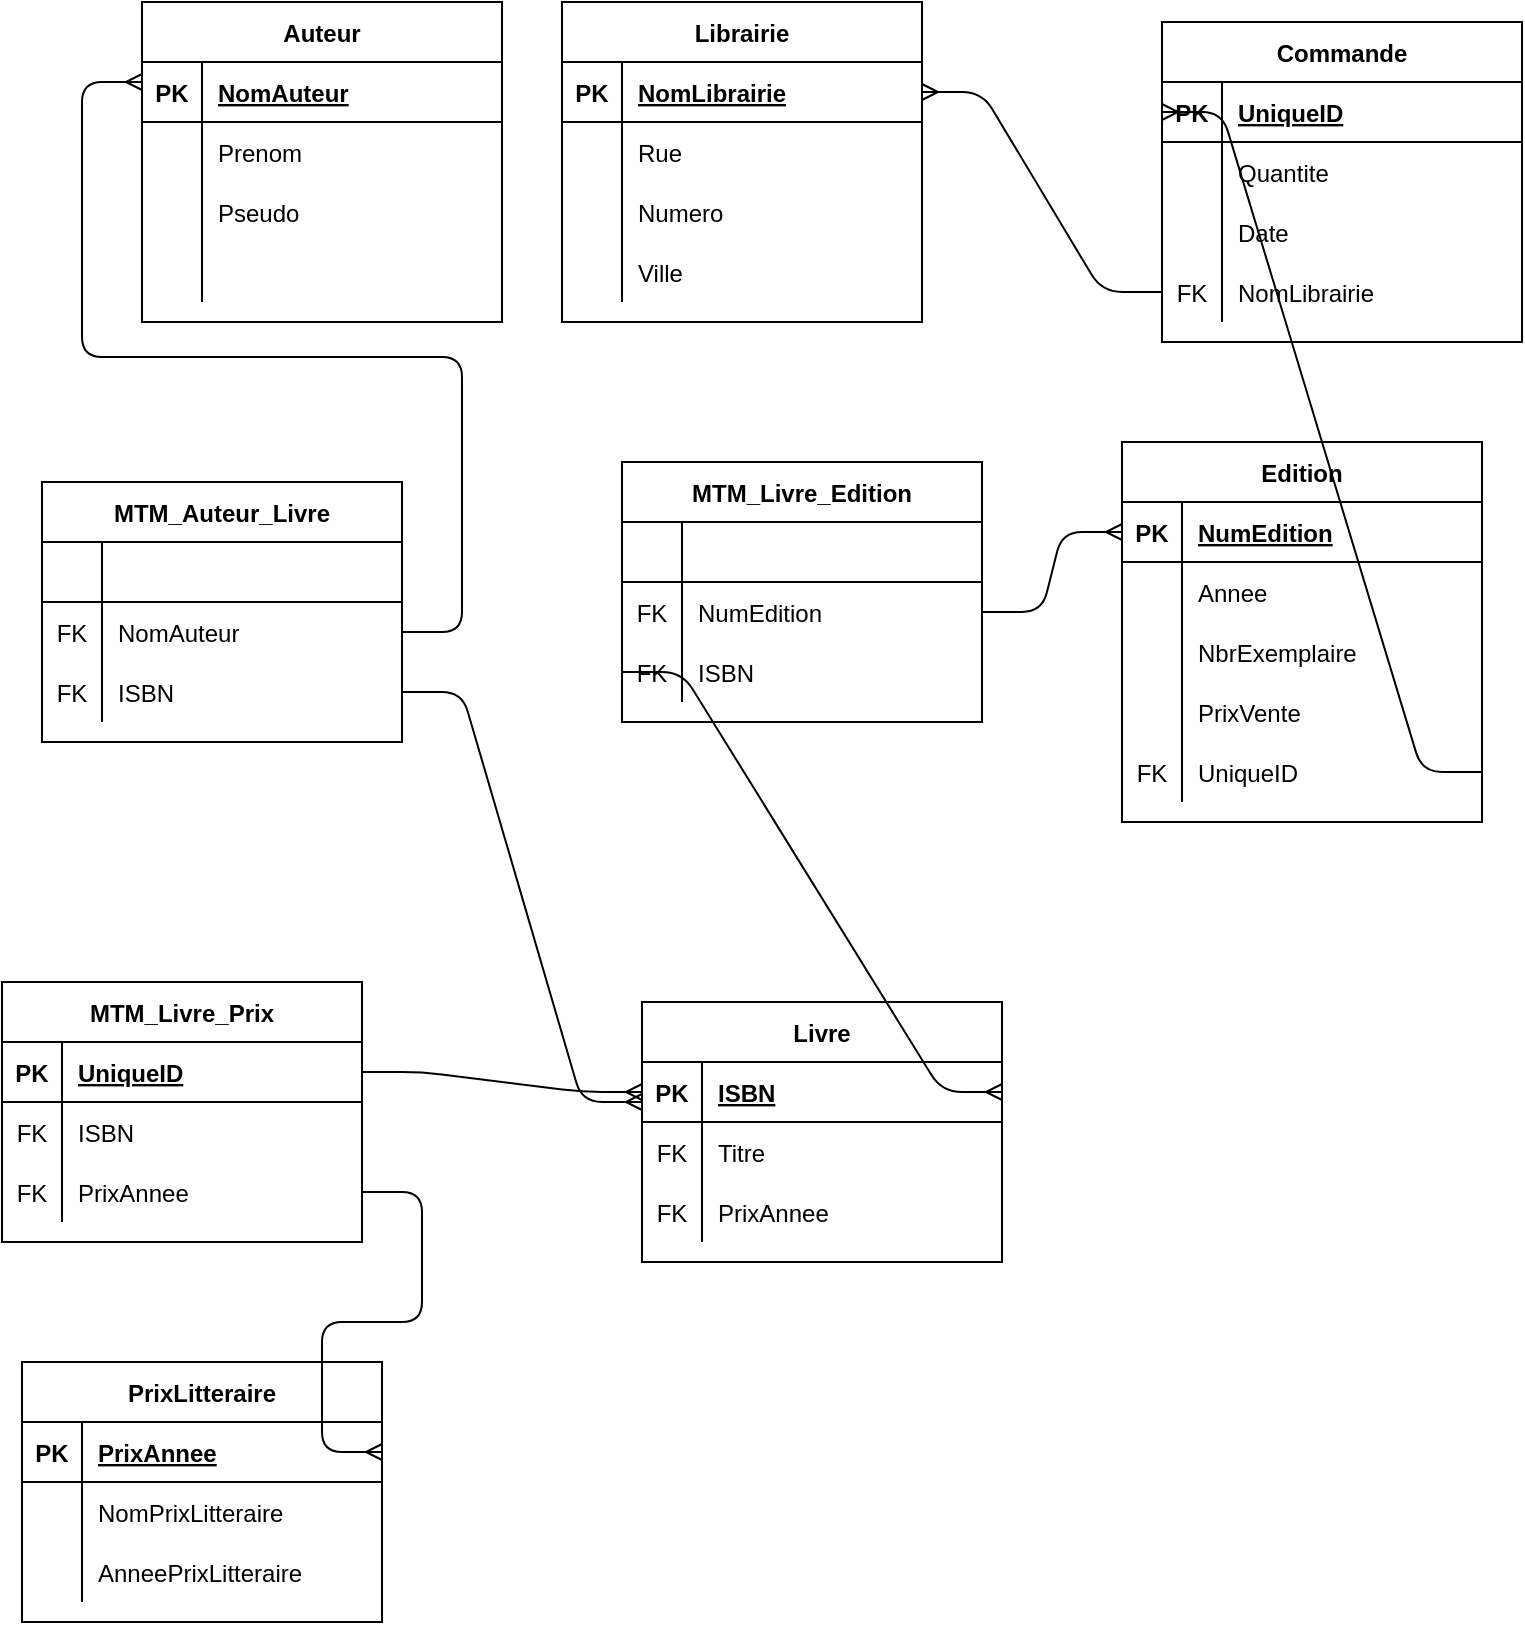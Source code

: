 <mxfile version="14.1.8" type="device"><diagram id="f7V2cd4aj81F6VOMXOHJ" name="Page-1"><mxGraphModel dx="1936" dy="765" grid="1" gridSize="10" guides="1" tooltips="1" connect="1" arrows="1" fold="1" page="1" pageScale="1" pageWidth="850" pageHeight="1100" math="0" shadow="0"><root><mxCell id="0"/><mxCell id="1" parent="0"/><mxCell id="HDgwWkAF-FPXk2vdff0r-1" value="Livre" style="shape=table;startSize=30;container=1;collapsible=1;childLayout=tableLayout;fixedRows=1;rowLines=0;fontStyle=1;align=center;resizeLast=1;" parent="1" vertex="1"><mxGeometry x="-490" y="550" width="180" height="130" as="geometry"/></mxCell><mxCell id="HDgwWkAF-FPXk2vdff0r-2" value="" style="shape=partialRectangle;collapsible=0;dropTarget=0;pointerEvents=0;fillColor=none;top=0;left=0;bottom=1;right=0;points=[[0,0.5],[1,0.5]];portConstraint=eastwest;" parent="HDgwWkAF-FPXk2vdff0r-1" vertex="1"><mxGeometry y="30" width="180" height="30" as="geometry"/></mxCell><mxCell id="HDgwWkAF-FPXk2vdff0r-3" value="PK" style="shape=partialRectangle;connectable=0;fillColor=none;top=0;left=0;bottom=0;right=0;fontStyle=1;overflow=hidden;" parent="HDgwWkAF-FPXk2vdff0r-2" vertex="1"><mxGeometry width="30" height="30" as="geometry"/></mxCell><mxCell id="HDgwWkAF-FPXk2vdff0r-4" value="ISBN" style="shape=partialRectangle;connectable=0;fillColor=none;top=0;left=0;bottom=0;right=0;align=left;spacingLeft=6;fontStyle=5;overflow=hidden;" parent="HDgwWkAF-FPXk2vdff0r-2" vertex="1"><mxGeometry x="30" width="150" height="30" as="geometry"/></mxCell><mxCell id="HDgwWkAF-FPXk2vdff0r-5" value="" style="shape=partialRectangle;collapsible=0;dropTarget=0;pointerEvents=0;fillColor=none;top=0;left=0;bottom=0;right=0;points=[[0,0.5],[1,0.5]];portConstraint=eastwest;" parent="HDgwWkAF-FPXk2vdff0r-1" vertex="1"><mxGeometry y="60" width="180" height="30" as="geometry"/></mxCell><mxCell id="HDgwWkAF-FPXk2vdff0r-6" value="FK" style="shape=partialRectangle;connectable=0;fillColor=none;top=0;left=0;bottom=0;right=0;editable=1;overflow=hidden;" parent="HDgwWkAF-FPXk2vdff0r-5" vertex="1"><mxGeometry width="30" height="30" as="geometry"/></mxCell><mxCell id="HDgwWkAF-FPXk2vdff0r-7" value="Titre" style="shape=partialRectangle;connectable=0;fillColor=none;top=0;left=0;bottom=0;right=0;align=left;spacingLeft=6;overflow=hidden;" parent="HDgwWkAF-FPXk2vdff0r-5" vertex="1"><mxGeometry x="30" width="150" height="30" as="geometry"/></mxCell><mxCell id="HDgwWkAF-FPXk2vdff0r-162" value="" style="shape=partialRectangle;collapsible=0;dropTarget=0;pointerEvents=0;fillColor=none;top=0;left=0;bottom=0;right=0;points=[[0,0.5],[1,0.5]];portConstraint=eastwest;" parent="HDgwWkAF-FPXk2vdff0r-1" vertex="1"><mxGeometry y="90" width="180" height="30" as="geometry"/></mxCell><mxCell id="HDgwWkAF-FPXk2vdff0r-163" value="FK" style="shape=partialRectangle;connectable=0;fillColor=none;top=0;left=0;bottom=0;right=0;fontStyle=0;overflow=hidden;" parent="HDgwWkAF-FPXk2vdff0r-162" vertex="1"><mxGeometry width="30" height="30" as="geometry"/></mxCell><mxCell id="HDgwWkAF-FPXk2vdff0r-164" value="PrixAnnee" style="shape=partialRectangle;connectable=0;fillColor=none;top=0;left=0;bottom=0;right=0;align=left;spacingLeft=6;fontStyle=0;overflow=hidden;" parent="HDgwWkAF-FPXk2vdff0r-162" vertex="1"><mxGeometry x="30" width="150" height="30" as="geometry"/></mxCell><mxCell id="HDgwWkAF-FPXk2vdff0r-18" value="Auteur" style="shape=table;startSize=30;container=1;collapsible=1;childLayout=tableLayout;fixedRows=1;rowLines=0;fontStyle=1;align=center;resizeLast=1;" parent="1" vertex="1"><mxGeometry x="-740" y="50" width="180" height="160" as="geometry"/></mxCell><mxCell id="HDgwWkAF-FPXk2vdff0r-19" value="" style="shape=partialRectangle;collapsible=0;dropTarget=0;pointerEvents=0;fillColor=none;top=0;left=0;bottom=1;right=0;points=[[0,0.5],[1,0.5]];portConstraint=eastwest;" parent="HDgwWkAF-FPXk2vdff0r-18" vertex="1"><mxGeometry y="30" width="180" height="30" as="geometry"/></mxCell><mxCell id="HDgwWkAF-FPXk2vdff0r-20" value="PK" style="shape=partialRectangle;connectable=0;fillColor=none;top=0;left=0;bottom=0;right=0;fontStyle=1;overflow=hidden;" parent="HDgwWkAF-FPXk2vdff0r-19" vertex="1"><mxGeometry width="30" height="30" as="geometry"/></mxCell><mxCell id="HDgwWkAF-FPXk2vdff0r-21" value="NomAuteur" style="shape=partialRectangle;connectable=0;fillColor=none;top=0;left=0;bottom=0;right=0;align=left;spacingLeft=6;fontStyle=5;overflow=hidden;" parent="HDgwWkAF-FPXk2vdff0r-19" vertex="1"><mxGeometry x="30" width="150" height="30" as="geometry"/></mxCell><mxCell id="HDgwWkAF-FPXk2vdff0r-22" value="" style="shape=partialRectangle;collapsible=0;dropTarget=0;pointerEvents=0;fillColor=none;top=0;left=0;bottom=0;right=0;points=[[0,0.5],[1,0.5]];portConstraint=eastwest;" parent="HDgwWkAF-FPXk2vdff0r-18" vertex="1"><mxGeometry y="60" width="180" height="30" as="geometry"/></mxCell><mxCell id="HDgwWkAF-FPXk2vdff0r-23" value="" style="shape=partialRectangle;connectable=0;fillColor=none;top=0;left=0;bottom=0;right=0;editable=1;overflow=hidden;" parent="HDgwWkAF-FPXk2vdff0r-22" vertex="1"><mxGeometry width="30" height="30" as="geometry"/></mxCell><mxCell id="HDgwWkAF-FPXk2vdff0r-24" value="Prenom" style="shape=partialRectangle;connectable=0;fillColor=none;top=0;left=0;bottom=0;right=0;align=left;spacingLeft=6;overflow=hidden;" parent="HDgwWkAF-FPXk2vdff0r-22" vertex="1"><mxGeometry x="30" width="150" height="30" as="geometry"/></mxCell><mxCell id="HDgwWkAF-FPXk2vdff0r-25" value="" style="shape=partialRectangle;collapsible=0;dropTarget=0;pointerEvents=0;fillColor=none;top=0;left=0;bottom=0;right=0;points=[[0,0.5],[1,0.5]];portConstraint=eastwest;" parent="HDgwWkAF-FPXk2vdff0r-18" vertex="1"><mxGeometry y="90" width="180" height="30" as="geometry"/></mxCell><mxCell id="HDgwWkAF-FPXk2vdff0r-26" value="" style="shape=partialRectangle;connectable=0;fillColor=none;top=0;left=0;bottom=0;right=0;editable=1;overflow=hidden;" parent="HDgwWkAF-FPXk2vdff0r-25" vertex="1"><mxGeometry width="30" height="30" as="geometry"/></mxCell><mxCell id="HDgwWkAF-FPXk2vdff0r-27" value="Pseudo" style="shape=partialRectangle;connectable=0;fillColor=none;top=0;left=0;bottom=0;right=0;align=left;spacingLeft=6;overflow=hidden;" parent="HDgwWkAF-FPXk2vdff0r-25" vertex="1"><mxGeometry x="30" width="150" height="30" as="geometry"/></mxCell><mxCell id="HDgwWkAF-FPXk2vdff0r-28" value="" style="shape=partialRectangle;collapsible=0;dropTarget=0;pointerEvents=0;fillColor=none;top=0;left=0;bottom=0;right=0;points=[[0,0.5],[1,0.5]];portConstraint=eastwest;" parent="HDgwWkAF-FPXk2vdff0r-18" vertex="1"><mxGeometry y="120" width="180" height="30" as="geometry"/></mxCell><mxCell id="HDgwWkAF-FPXk2vdff0r-29" value="" style="shape=partialRectangle;connectable=0;fillColor=none;top=0;left=0;bottom=0;right=0;editable=1;overflow=hidden;" parent="HDgwWkAF-FPXk2vdff0r-28" vertex="1"><mxGeometry width="30" height="30" as="geometry"/></mxCell><mxCell id="HDgwWkAF-FPXk2vdff0r-30" value="" style="shape=partialRectangle;connectable=0;fillColor=none;top=0;left=0;bottom=0;right=0;align=left;spacingLeft=6;overflow=hidden;" parent="HDgwWkAF-FPXk2vdff0r-28" vertex="1"><mxGeometry x="30" width="150" height="30" as="geometry"/></mxCell><mxCell id="HDgwWkAF-FPXk2vdff0r-52" value="Edition" style="shape=table;startSize=30;container=1;collapsible=1;childLayout=tableLayout;fixedRows=1;rowLines=0;fontStyle=1;align=center;resizeLast=1;" parent="1" vertex="1"><mxGeometry x="-250" y="270" width="180" height="190" as="geometry"/></mxCell><mxCell id="HDgwWkAF-FPXk2vdff0r-53" value="" style="shape=partialRectangle;collapsible=0;dropTarget=0;pointerEvents=0;fillColor=none;top=0;left=0;bottom=1;right=0;points=[[0,0.5],[1,0.5]];portConstraint=eastwest;" parent="HDgwWkAF-FPXk2vdff0r-52" vertex="1"><mxGeometry y="30" width="180" height="30" as="geometry"/></mxCell><mxCell id="HDgwWkAF-FPXk2vdff0r-54" value="PK" style="shape=partialRectangle;connectable=0;fillColor=none;top=0;left=0;bottom=0;right=0;fontStyle=1;overflow=hidden;" parent="HDgwWkAF-FPXk2vdff0r-53" vertex="1"><mxGeometry width="30" height="30" as="geometry"/></mxCell><mxCell id="HDgwWkAF-FPXk2vdff0r-55" value="NumEdition" style="shape=partialRectangle;connectable=0;fillColor=none;top=0;left=0;bottom=0;right=0;align=left;spacingLeft=6;fontStyle=5;overflow=hidden;" parent="HDgwWkAF-FPXk2vdff0r-53" vertex="1"><mxGeometry x="30" width="150" height="30" as="geometry"/></mxCell><mxCell id="HDgwWkAF-FPXk2vdff0r-56" value="" style="shape=partialRectangle;collapsible=0;dropTarget=0;pointerEvents=0;fillColor=none;top=0;left=0;bottom=0;right=0;points=[[0,0.5],[1,0.5]];portConstraint=eastwest;" parent="HDgwWkAF-FPXk2vdff0r-52" vertex="1"><mxGeometry y="60" width="180" height="30" as="geometry"/></mxCell><mxCell id="HDgwWkAF-FPXk2vdff0r-57" value="" style="shape=partialRectangle;connectable=0;fillColor=none;top=0;left=0;bottom=0;right=0;editable=1;overflow=hidden;" parent="HDgwWkAF-FPXk2vdff0r-56" vertex="1"><mxGeometry width="30" height="30" as="geometry"/></mxCell><mxCell id="HDgwWkAF-FPXk2vdff0r-58" value="Annee" style="shape=partialRectangle;connectable=0;fillColor=none;top=0;left=0;bottom=0;right=0;align=left;spacingLeft=6;overflow=hidden;" parent="HDgwWkAF-FPXk2vdff0r-56" vertex="1"><mxGeometry x="30" width="150" height="30" as="geometry"/></mxCell><mxCell id="HDgwWkAF-FPXk2vdff0r-59" value="" style="shape=partialRectangle;collapsible=0;dropTarget=0;pointerEvents=0;fillColor=none;top=0;left=0;bottom=0;right=0;points=[[0,0.5],[1,0.5]];portConstraint=eastwest;" parent="HDgwWkAF-FPXk2vdff0r-52" vertex="1"><mxGeometry y="90" width="180" height="30" as="geometry"/></mxCell><mxCell id="HDgwWkAF-FPXk2vdff0r-60" value="" style="shape=partialRectangle;connectable=0;fillColor=none;top=0;left=0;bottom=0;right=0;editable=1;overflow=hidden;" parent="HDgwWkAF-FPXk2vdff0r-59" vertex="1"><mxGeometry width="30" height="30" as="geometry"/></mxCell><mxCell id="HDgwWkAF-FPXk2vdff0r-61" value="NbrExemplaire" style="shape=partialRectangle;connectable=0;fillColor=none;top=0;left=0;bottom=0;right=0;align=left;spacingLeft=6;overflow=hidden;" parent="HDgwWkAF-FPXk2vdff0r-59" vertex="1"><mxGeometry x="30" width="150" height="30" as="geometry"/></mxCell><mxCell id="HDgwWkAF-FPXk2vdff0r-99" value="" style="shape=partialRectangle;collapsible=0;dropTarget=0;pointerEvents=0;fillColor=none;top=0;left=0;bottom=0;right=0;points=[[0,0.5],[1,0.5]];portConstraint=eastwest;" parent="HDgwWkAF-FPXk2vdff0r-52" vertex="1"><mxGeometry y="120" width="180" height="30" as="geometry"/></mxCell><mxCell id="HDgwWkAF-FPXk2vdff0r-100" value="" style="shape=partialRectangle;connectable=0;fillColor=none;top=0;left=0;bottom=0;right=0;editable=1;overflow=hidden;" parent="HDgwWkAF-FPXk2vdff0r-99" vertex="1"><mxGeometry width="30" height="30" as="geometry"/></mxCell><mxCell id="HDgwWkAF-FPXk2vdff0r-101" value="PrixVente" style="shape=partialRectangle;connectable=0;fillColor=none;top=0;left=0;bottom=0;right=0;align=left;spacingLeft=6;overflow=hidden;" parent="HDgwWkAF-FPXk2vdff0r-99" vertex="1"><mxGeometry x="30" width="150" height="30" as="geometry"/></mxCell><mxCell id="HDgwWkAF-FPXk2vdff0r-108" value="" style="shape=partialRectangle;collapsible=0;dropTarget=0;pointerEvents=0;fillColor=none;top=0;left=0;bottom=0;right=0;points=[[0,0.5],[1,0.5]];portConstraint=eastwest;" parent="HDgwWkAF-FPXk2vdff0r-52" vertex="1"><mxGeometry y="150" width="180" height="30" as="geometry"/></mxCell><mxCell id="HDgwWkAF-FPXk2vdff0r-109" value="FK" style="shape=partialRectangle;connectable=0;fillColor=none;top=0;left=0;bottom=0;right=0;fontStyle=0;overflow=hidden;" parent="HDgwWkAF-FPXk2vdff0r-108" vertex="1"><mxGeometry width="30" height="30" as="geometry"/></mxCell><mxCell id="HDgwWkAF-FPXk2vdff0r-110" value="UniqueID" style="shape=partialRectangle;connectable=0;fillColor=none;top=0;left=0;bottom=0;right=0;align=left;spacingLeft=6;fontStyle=0;overflow=hidden;" parent="HDgwWkAF-FPXk2vdff0r-108" vertex="1"><mxGeometry x="30" width="150" height="30" as="geometry"/></mxCell><mxCell id="HDgwWkAF-FPXk2vdff0r-72" value="" style="edgeStyle=entityRelationEdgeStyle;fontSize=12;html=1;endArrow=ERmany;exitX=1;exitY=0.5;exitDx=0;exitDy=0;" parent="1" source="HDgwWkAF-FPXk2vdff0r-122" edge="1"><mxGeometry width="100" height="100" relative="1" as="geometry"><mxPoint x="-840" y="190" as="sourcePoint"/><mxPoint x="-740" y="90" as="targetPoint"/></mxGeometry></mxCell><mxCell id="HDgwWkAF-FPXk2vdff0r-73" value="Librairie" style="shape=table;startSize=30;container=1;collapsible=1;childLayout=tableLayout;fixedRows=1;rowLines=0;fontStyle=1;align=center;resizeLast=1;" parent="1" vertex="1"><mxGeometry x="-530" y="50" width="180" height="160" as="geometry"/></mxCell><mxCell id="HDgwWkAF-FPXk2vdff0r-74" value="" style="shape=partialRectangle;collapsible=0;dropTarget=0;pointerEvents=0;fillColor=none;top=0;left=0;bottom=1;right=0;points=[[0,0.5],[1,0.5]];portConstraint=eastwest;" parent="HDgwWkAF-FPXk2vdff0r-73" vertex="1"><mxGeometry y="30" width="180" height="30" as="geometry"/></mxCell><mxCell id="HDgwWkAF-FPXk2vdff0r-75" value="PK" style="shape=partialRectangle;connectable=0;fillColor=none;top=0;left=0;bottom=0;right=0;fontStyle=1;overflow=hidden;" parent="HDgwWkAF-FPXk2vdff0r-74" vertex="1"><mxGeometry width="30" height="30" as="geometry"/></mxCell><mxCell id="HDgwWkAF-FPXk2vdff0r-76" value="NomLibrairie" style="shape=partialRectangle;connectable=0;fillColor=none;top=0;left=0;bottom=0;right=0;align=left;spacingLeft=6;fontStyle=5;overflow=hidden;" parent="HDgwWkAF-FPXk2vdff0r-74" vertex="1"><mxGeometry x="30" width="150" height="30" as="geometry"/></mxCell><mxCell id="HDgwWkAF-FPXk2vdff0r-77" value="" style="shape=partialRectangle;collapsible=0;dropTarget=0;pointerEvents=0;fillColor=none;top=0;left=0;bottom=0;right=0;points=[[0,0.5],[1,0.5]];portConstraint=eastwest;" parent="HDgwWkAF-FPXk2vdff0r-73" vertex="1"><mxGeometry y="60" width="180" height="30" as="geometry"/></mxCell><mxCell id="HDgwWkAF-FPXk2vdff0r-78" value="" style="shape=partialRectangle;connectable=0;fillColor=none;top=0;left=0;bottom=0;right=0;editable=1;overflow=hidden;" parent="HDgwWkAF-FPXk2vdff0r-77" vertex="1"><mxGeometry width="30" height="30" as="geometry"/></mxCell><mxCell id="HDgwWkAF-FPXk2vdff0r-79" value="Rue" style="shape=partialRectangle;connectable=0;fillColor=none;top=0;left=0;bottom=0;right=0;align=left;spacingLeft=6;overflow=hidden;" parent="HDgwWkAF-FPXk2vdff0r-77" vertex="1"><mxGeometry x="30" width="150" height="30" as="geometry"/></mxCell><mxCell id="HDgwWkAF-FPXk2vdff0r-80" value="" style="shape=partialRectangle;collapsible=0;dropTarget=0;pointerEvents=0;fillColor=none;top=0;left=0;bottom=0;right=0;points=[[0,0.5],[1,0.5]];portConstraint=eastwest;" parent="HDgwWkAF-FPXk2vdff0r-73" vertex="1"><mxGeometry y="90" width="180" height="30" as="geometry"/></mxCell><mxCell id="HDgwWkAF-FPXk2vdff0r-81" value="" style="shape=partialRectangle;connectable=0;fillColor=none;top=0;left=0;bottom=0;right=0;editable=1;overflow=hidden;" parent="HDgwWkAF-FPXk2vdff0r-80" vertex="1"><mxGeometry width="30" height="30" as="geometry"/></mxCell><mxCell id="HDgwWkAF-FPXk2vdff0r-82" value="Numero" style="shape=partialRectangle;connectable=0;fillColor=none;top=0;left=0;bottom=0;right=0;align=left;spacingLeft=6;overflow=hidden;" parent="HDgwWkAF-FPXk2vdff0r-80" vertex="1"><mxGeometry x="30" width="150" height="30" as="geometry"/></mxCell><mxCell id="HDgwWkAF-FPXk2vdff0r-83" value="" style="shape=partialRectangle;collapsible=0;dropTarget=0;pointerEvents=0;fillColor=none;top=0;left=0;bottom=0;right=0;points=[[0,0.5],[1,0.5]];portConstraint=eastwest;" parent="HDgwWkAF-FPXk2vdff0r-73" vertex="1"><mxGeometry y="120" width="180" height="30" as="geometry"/></mxCell><mxCell id="HDgwWkAF-FPXk2vdff0r-84" value="" style="shape=partialRectangle;connectable=0;fillColor=none;top=0;left=0;bottom=0;right=0;editable=1;overflow=hidden;" parent="HDgwWkAF-FPXk2vdff0r-83" vertex="1"><mxGeometry width="30" height="30" as="geometry"/></mxCell><mxCell id="HDgwWkAF-FPXk2vdff0r-85" value="Ville" style="shape=partialRectangle;connectable=0;fillColor=none;top=0;left=0;bottom=0;right=0;align=left;spacingLeft=6;overflow=hidden;" parent="HDgwWkAF-FPXk2vdff0r-83" vertex="1"><mxGeometry x="30" width="150" height="30" as="geometry"/></mxCell><mxCell id="HDgwWkAF-FPXk2vdff0r-86" value="Commande" style="shape=table;startSize=30;container=1;collapsible=1;childLayout=tableLayout;fixedRows=1;rowLines=0;fontStyle=1;align=center;resizeLast=1;" parent="1" vertex="1"><mxGeometry x="-230" y="60" width="180" height="160" as="geometry"/></mxCell><mxCell id="HDgwWkAF-FPXk2vdff0r-87" value="" style="shape=partialRectangle;collapsible=0;dropTarget=0;pointerEvents=0;fillColor=none;top=0;left=0;bottom=1;right=0;points=[[0,0.5],[1,0.5]];portConstraint=eastwest;" parent="HDgwWkAF-FPXk2vdff0r-86" vertex="1"><mxGeometry y="30" width="180" height="30" as="geometry"/></mxCell><mxCell id="HDgwWkAF-FPXk2vdff0r-88" value="PK" style="shape=partialRectangle;connectable=0;fillColor=none;top=0;left=0;bottom=0;right=0;fontStyle=1;overflow=hidden;" parent="HDgwWkAF-FPXk2vdff0r-87" vertex="1"><mxGeometry width="30" height="30" as="geometry"/></mxCell><mxCell id="HDgwWkAF-FPXk2vdff0r-89" value="UniqueID" style="shape=partialRectangle;connectable=0;fillColor=none;top=0;left=0;bottom=0;right=0;align=left;spacingLeft=6;fontStyle=5;overflow=hidden;" parent="HDgwWkAF-FPXk2vdff0r-87" vertex="1"><mxGeometry x="30" width="150" height="30" as="geometry"/></mxCell><mxCell id="HDgwWkAF-FPXk2vdff0r-90" value="" style="shape=partialRectangle;collapsible=0;dropTarget=0;pointerEvents=0;fillColor=none;top=0;left=0;bottom=0;right=0;points=[[0,0.5],[1,0.5]];portConstraint=eastwest;" parent="HDgwWkAF-FPXk2vdff0r-86" vertex="1"><mxGeometry y="60" width="180" height="30" as="geometry"/></mxCell><mxCell id="HDgwWkAF-FPXk2vdff0r-91" value="" style="shape=partialRectangle;connectable=0;fillColor=none;top=0;left=0;bottom=0;right=0;editable=1;overflow=hidden;" parent="HDgwWkAF-FPXk2vdff0r-90" vertex="1"><mxGeometry width="30" height="30" as="geometry"/></mxCell><mxCell id="HDgwWkAF-FPXk2vdff0r-92" value="Quantite" style="shape=partialRectangle;connectable=0;fillColor=none;top=0;left=0;bottom=0;right=0;align=left;spacingLeft=6;overflow=hidden;" parent="HDgwWkAF-FPXk2vdff0r-90" vertex="1"><mxGeometry x="30" width="150" height="30" as="geometry"/></mxCell><mxCell id="HDgwWkAF-FPXk2vdff0r-93" value="" style="shape=partialRectangle;collapsible=0;dropTarget=0;pointerEvents=0;fillColor=none;top=0;left=0;bottom=0;right=0;points=[[0,0.5],[1,0.5]];portConstraint=eastwest;" parent="HDgwWkAF-FPXk2vdff0r-86" vertex="1"><mxGeometry y="90" width="180" height="30" as="geometry"/></mxCell><mxCell id="HDgwWkAF-FPXk2vdff0r-94" value="" style="shape=partialRectangle;connectable=0;fillColor=none;top=0;left=0;bottom=0;right=0;editable=1;overflow=hidden;" parent="HDgwWkAF-FPXk2vdff0r-93" vertex="1"><mxGeometry width="30" height="30" as="geometry"/></mxCell><mxCell id="HDgwWkAF-FPXk2vdff0r-95" value="Date" style="shape=partialRectangle;connectable=0;fillColor=none;top=0;left=0;bottom=0;right=0;align=left;spacingLeft=6;overflow=hidden;" parent="HDgwWkAF-FPXk2vdff0r-93" vertex="1"><mxGeometry x="30" width="150" height="30" as="geometry"/></mxCell><mxCell id="HDgwWkAF-FPXk2vdff0r-103" value="" style="shape=partialRectangle;collapsible=0;dropTarget=0;pointerEvents=0;fillColor=none;top=0;left=0;bottom=0;right=0;points=[[0,0.5],[1,0.5]];portConstraint=eastwest;" parent="HDgwWkAF-FPXk2vdff0r-86" vertex="1"><mxGeometry y="120" width="180" height="30" as="geometry"/></mxCell><mxCell id="HDgwWkAF-FPXk2vdff0r-104" value="FK" style="shape=partialRectangle;connectable=0;fillColor=none;top=0;left=0;bottom=0;right=0;fontStyle=0;overflow=hidden;" parent="HDgwWkAF-FPXk2vdff0r-103" vertex="1"><mxGeometry width="30" height="30" as="geometry"/></mxCell><mxCell id="HDgwWkAF-FPXk2vdff0r-105" value="NomLibrairie" style="shape=partialRectangle;connectable=0;fillColor=none;top=0;left=0;bottom=0;right=0;align=left;spacingLeft=6;fontStyle=0;overflow=hidden;" parent="HDgwWkAF-FPXk2vdff0r-103" vertex="1"><mxGeometry x="30" width="150" height="30" as="geometry"/></mxCell><mxCell id="HDgwWkAF-FPXk2vdff0r-106" value="" style="edgeStyle=entityRelationEdgeStyle;fontSize=12;html=1;endArrow=ERmany;entryX=1;entryY=0.5;entryDx=0;entryDy=0;exitX=0;exitY=0.5;exitDx=0;exitDy=0;" parent="1" source="HDgwWkAF-FPXk2vdff0r-103" target="HDgwWkAF-FPXk2vdff0r-74" edge="1"><mxGeometry width="100" height="100" relative="1" as="geometry"><mxPoint x="-560" y="490" as="sourcePoint"/><mxPoint x="-460" y="390" as="targetPoint"/></mxGeometry></mxCell><mxCell id="HDgwWkAF-FPXk2vdff0r-111" value="" style="edgeStyle=entityRelationEdgeStyle;fontSize=12;html=1;endArrow=ERmany;exitX=1;exitY=0.5;exitDx=0;exitDy=0;entryX=0;entryY=0.5;entryDx=0;entryDy=0;" parent="1" source="HDgwWkAF-FPXk2vdff0r-108" edge="1" target="HDgwWkAF-FPXk2vdff0r-87"><mxGeometry width="100" height="100" relative="1" as="geometry"><mxPoint x="-320" y="440" as="sourcePoint"/><mxPoint x="-220" y="340" as="targetPoint"/></mxGeometry></mxCell><mxCell id="HDgwWkAF-FPXk2vdff0r-118" value="MTM_Auteur_Livre" style="shape=table;startSize=30;container=1;collapsible=1;childLayout=tableLayout;fixedRows=1;rowLines=0;fontStyle=1;align=center;resizeLast=1;" parent="1" vertex="1"><mxGeometry x="-790" y="290" width="180" height="130" as="geometry"/></mxCell><mxCell id="HDgwWkAF-FPXk2vdff0r-119" value="" style="shape=partialRectangle;collapsible=0;dropTarget=0;pointerEvents=0;fillColor=none;top=0;left=0;bottom=1;right=0;points=[[0,0.5],[1,0.5]];portConstraint=eastwest;" parent="HDgwWkAF-FPXk2vdff0r-118" vertex="1"><mxGeometry y="30" width="180" height="30" as="geometry"/></mxCell><mxCell id="HDgwWkAF-FPXk2vdff0r-120" value="" style="shape=partialRectangle;connectable=0;fillColor=none;top=0;left=0;bottom=0;right=0;fontStyle=1;overflow=hidden;" parent="HDgwWkAF-FPXk2vdff0r-119" vertex="1"><mxGeometry width="30" height="30" as="geometry"/></mxCell><mxCell id="HDgwWkAF-FPXk2vdff0r-121" value="" style="shape=partialRectangle;connectable=0;fillColor=none;top=0;left=0;bottom=0;right=0;align=left;spacingLeft=6;fontStyle=5;overflow=hidden;" parent="HDgwWkAF-FPXk2vdff0r-119" vertex="1"><mxGeometry x="30" width="150" height="30" as="geometry"/></mxCell><mxCell id="HDgwWkAF-FPXk2vdff0r-122" value="" style="shape=partialRectangle;collapsible=0;dropTarget=0;pointerEvents=0;fillColor=none;top=0;left=0;bottom=0;right=0;points=[[0,0.5],[1,0.5]];portConstraint=eastwest;" parent="HDgwWkAF-FPXk2vdff0r-118" vertex="1"><mxGeometry y="60" width="180" height="30" as="geometry"/></mxCell><mxCell id="HDgwWkAF-FPXk2vdff0r-123" value="FK" style="shape=partialRectangle;connectable=0;fillColor=none;top=0;left=0;bottom=0;right=0;editable=1;overflow=hidden;" parent="HDgwWkAF-FPXk2vdff0r-122" vertex="1"><mxGeometry width="30" height="30" as="geometry"/></mxCell><mxCell id="HDgwWkAF-FPXk2vdff0r-124" value="NomAuteur" style="shape=partialRectangle;connectable=0;fillColor=none;top=0;left=0;bottom=0;right=0;align=left;spacingLeft=6;overflow=hidden;" parent="HDgwWkAF-FPXk2vdff0r-122" vertex="1"><mxGeometry x="30" width="150" height="30" as="geometry"/></mxCell><mxCell id="HDgwWkAF-FPXk2vdff0r-125" value="" style="shape=partialRectangle;collapsible=0;dropTarget=0;pointerEvents=0;fillColor=none;top=0;left=0;bottom=0;right=0;points=[[0,0.5],[1,0.5]];portConstraint=eastwest;" parent="HDgwWkAF-FPXk2vdff0r-118" vertex="1"><mxGeometry y="90" width="180" height="30" as="geometry"/></mxCell><mxCell id="HDgwWkAF-FPXk2vdff0r-126" value="FK" style="shape=partialRectangle;connectable=0;fillColor=none;top=0;left=0;bottom=0;right=0;editable=1;overflow=hidden;" parent="HDgwWkAF-FPXk2vdff0r-125" vertex="1"><mxGeometry width="30" height="30" as="geometry"/></mxCell><mxCell id="HDgwWkAF-FPXk2vdff0r-127" value="ISBN" style="shape=partialRectangle;connectable=0;fillColor=none;top=0;left=0;bottom=0;right=0;align=left;spacingLeft=6;overflow=hidden;" parent="HDgwWkAF-FPXk2vdff0r-125" vertex="1"><mxGeometry x="30" width="150" height="30" as="geometry"/></mxCell><mxCell id="HDgwWkAF-FPXk2vdff0r-131" value="MTM_Livre_Edition" style="shape=table;startSize=30;container=1;collapsible=1;childLayout=tableLayout;fixedRows=1;rowLines=0;fontStyle=1;align=center;resizeLast=1;" parent="1" vertex="1"><mxGeometry x="-500" y="280" width="180" height="130" as="geometry"/></mxCell><mxCell id="HDgwWkAF-FPXk2vdff0r-132" value="" style="shape=partialRectangle;collapsible=0;dropTarget=0;pointerEvents=0;fillColor=none;top=0;left=0;bottom=1;right=0;points=[[0,0.5],[1,0.5]];portConstraint=eastwest;" parent="HDgwWkAF-FPXk2vdff0r-131" vertex="1"><mxGeometry y="30" width="180" height="30" as="geometry"/></mxCell><mxCell id="HDgwWkAF-FPXk2vdff0r-133" value="" style="shape=partialRectangle;connectable=0;fillColor=none;top=0;left=0;bottom=0;right=0;fontStyle=1;overflow=hidden;" parent="HDgwWkAF-FPXk2vdff0r-132" vertex="1"><mxGeometry width="30" height="30" as="geometry"/></mxCell><mxCell id="HDgwWkAF-FPXk2vdff0r-134" value="" style="shape=partialRectangle;connectable=0;fillColor=none;top=0;left=0;bottom=0;right=0;align=left;spacingLeft=6;fontStyle=5;overflow=hidden;" parent="HDgwWkAF-FPXk2vdff0r-132" vertex="1"><mxGeometry x="30" width="150" height="30" as="geometry"/></mxCell><mxCell id="HDgwWkAF-FPXk2vdff0r-135" value="" style="shape=partialRectangle;collapsible=0;dropTarget=0;pointerEvents=0;fillColor=none;top=0;left=0;bottom=0;right=0;points=[[0,0.5],[1,0.5]];portConstraint=eastwest;" parent="HDgwWkAF-FPXk2vdff0r-131" vertex="1"><mxGeometry y="60" width="180" height="30" as="geometry"/></mxCell><mxCell id="HDgwWkAF-FPXk2vdff0r-136" value="FK" style="shape=partialRectangle;connectable=0;fillColor=none;top=0;left=0;bottom=0;right=0;editable=1;overflow=hidden;" parent="HDgwWkAF-FPXk2vdff0r-135" vertex="1"><mxGeometry width="30" height="30" as="geometry"/></mxCell><mxCell id="HDgwWkAF-FPXk2vdff0r-137" value="NumEdition" style="shape=partialRectangle;connectable=0;fillColor=none;top=0;left=0;bottom=0;right=0;align=left;spacingLeft=6;overflow=hidden;" parent="HDgwWkAF-FPXk2vdff0r-135" vertex="1"><mxGeometry x="30" width="150" height="30" as="geometry"/></mxCell><mxCell id="HDgwWkAF-FPXk2vdff0r-138" value="" style="shape=partialRectangle;collapsible=0;dropTarget=0;pointerEvents=0;fillColor=none;top=0;left=0;bottom=0;right=0;points=[[0,0.5],[1,0.5]];portConstraint=eastwest;" parent="HDgwWkAF-FPXk2vdff0r-131" vertex="1"><mxGeometry y="90" width="180" height="30" as="geometry"/></mxCell><mxCell id="HDgwWkAF-FPXk2vdff0r-139" value="FK" style="shape=partialRectangle;connectable=0;fillColor=none;top=0;left=0;bottom=0;right=0;editable=1;overflow=hidden;" parent="HDgwWkAF-FPXk2vdff0r-138" vertex="1"><mxGeometry width="30" height="30" as="geometry"/></mxCell><mxCell id="HDgwWkAF-FPXk2vdff0r-140" value="ISBN" style="shape=partialRectangle;connectable=0;fillColor=none;top=0;left=0;bottom=0;right=0;align=left;spacingLeft=6;overflow=hidden;" parent="HDgwWkAF-FPXk2vdff0r-138" vertex="1"><mxGeometry x="30" width="150" height="30" as="geometry"/></mxCell><mxCell id="HDgwWkAF-FPXk2vdff0r-144" value="PrixLitteraire" style="shape=table;startSize=30;container=1;collapsible=1;childLayout=tableLayout;fixedRows=1;rowLines=0;fontStyle=1;align=center;resizeLast=1;" parent="1" vertex="1"><mxGeometry x="-800" y="730" width="180" height="130" as="geometry"/></mxCell><mxCell id="HDgwWkAF-FPXk2vdff0r-145" value="" style="shape=partialRectangle;collapsible=0;dropTarget=0;pointerEvents=0;fillColor=none;top=0;left=0;bottom=1;right=0;points=[[0,0.5],[1,0.5]];portConstraint=eastwest;" parent="HDgwWkAF-FPXk2vdff0r-144" vertex="1"><mxGeometry y="30" width="180" height="30" as="geometry"/></mxCell><mxCell id="HDgwWkAF-FPXk2vdff0r-146" value="PK" style="shape=partialRectangle;connectable=0;fillColor=none;top=0;left=0;bottom=0;right=0;fontStyle=1;overflow=hidden;" parent="HDgwWkAF-FPXk2vdff0r-145" vertex="1"><mxGeometry width="30" height="30" as="geometry"/></mxCell><mxCell id="HDgwWkAF-FPXk2vdff0r-147" value="PrixAnnee" style="shape=partialRectangle;connectable=0;fillColor=none;top=0;left=0;bottom=0;right=0;align=left;spacingLeft=6;fontStyle=5;overflow=hidden;" parent="HDgwWkAF-FPXk2vdff0r-145" vertex="1"><mxGeometry x="30" width="150" height="30" as="geometry"/></mxCell><mxCell id="HDgwWkAF-FPXk2vdff0r-148" value="" style="shape=partialRectangle;collapsible=0;dropTarget=0;pointerEvents=0;fillColor=none;top=0;left=0;bottom=0;right=0;points=[[0,0.5],[1,0.5]];portConstraint=eastwest;" parent="HDgwWkAF-FPXk2vdff0r-144" vertex="1"><mxGeometry y="60" width="180" height="30" as="geometry"/></mxCell><mxCell id="HDgwWkAF-FPXk2vdff0r-149" value="" style="shape=partialRectangle;connectable=0;fillColor=none;top=0;left=0;bottom=0;right=0;editable=1;overflow=hidden;" parent="HDgwWkAF-FPXk2vdff0r-148" vertex="1"><mxGeometry width="30" height="30" as="geometry"/></mxCell><mxCell id="HDgwWkAF-FPXk2vdff0r-150" value="NomPrixLitteraire" style="shape=partialRectangle;connectable=0;fillColor=none;top=0;left=0;bottom=0;right=0;align=left;spacingLeft=6;overflow=hidden;" parent="HDgwWkAF-FPXk2vdff0r-148" vertex="1"><mxGeometry x="30" width="150" height="30" as="geometry"/></mxCell><mxCell id="HDgwWkAF-FPXk2vdff0r-151" value="" style="shape=partialRectangle;collapsible=0;dropTarget=0;pointerEvents=0;fillColor=none;top=0;left=0;bottom=0;right=0;points=[[0,0.5],[1,0.5]];portConstraint=eastwest;" parent="HDgwWkAF-FPXk2vdff0r-144" vertex="1"><mxGeometry y="90" width="180" height="30" as="geometry"/></mxCell><mxCell id="HDgwWkAF-FPXk2vdff0r-152" value="" style="shape=partialRectangle;connectable=0;fillColor=none;top=0;left=0;bottom=0;right=0;editable=1;overflow=hidden;" parent="HDgwWkAF-FPXk2vdff0r-151" vertex="1"><mxGeometry width="30" height="30" as="geometry"/></mxCell><mxCell id="HDgwWkAF-FPXk2vdff0r-153" value="AnneePrixLitteraire" style="shape=partialRectangle;connectable=0;fillColor=none;top=0;left=0;bottom=0;right=0;align=left;spacingLeft=6;overflow=hidden;" parent="HDgwWkAF-FPXk2vdff0r-151" vertex="1"><mxGeometry x="30" width="150" height="30" as="geometry"/></mxCell><mxCell id="HDgwWkAF-FPXk2vdff0r-167" value="" style="edgeStyle=entityRelationEdgeStyle;fontSize=12;html=1;endArrow=ERmany;entryX=1;entryY=0.5;entryDx=0;entryDy=0;exitX=0;exitY=0.5;exitDx=0;exitDy=0;" parent="1" source="HDgwWkAF-FPXk2vdff0r-138" target="HDgwWkAF-FPXk2vdff0r-2" edge="1"><mxGeometry width="100" height="100" relative="1" as="geometry"><mxPoint x="-560" y="690" as="sourcePoint"/><mxPoint x="-460" y="590" as="targetPoint"/></mxGeometry></mxCell><mxCell id="HDgwWkAF-FPXk2vdff0r-168" value="" style="edgeStyle=entityRelationEdgeStyle;fontSize=12;html=1;endArrow=ERmany;exitX=1;exitY=0.5;exitDx=0;exitDy=0;entryX=0;entryY=0.5;entryDx=0;entryDy=0;" parent="1" source="HDgwWkAF-FPXk2vdff0r-135" edge="1" target="HDgwWkAF-FPXk2vdff0r-53"><mxGeometry width="100" height="100" relative="1" as="geometry"><mxPoint x="-340" y="725" as="sourcePoint"/><mxPoint x="-240" y="625" as="targetPoint"/></mxGeometry></mxCell><mxCell id="HDgwWkAF-FPXk2vdff0r-169" value="" style="edgeStyle=entityRelationEdgeStyle;fontSize=12;html=1;endArrow=ERmany;exitX=1;exitY=0.5;exitDx=0;exitDy=0;" parent="1" source="HDgwWkAF-FPXk2vdff0r-125" edge="1"><mxGeometry width="100" height="100" relative="1" as="geometry"><mxPoint x="-890" y="630" as="sourcePoint"/><mxPoint x="-490" y="600" as="targetPoint"/></mxGeometry></mxCell><mxCell id="s4S0KogB0txzEtSoHdw4-1" value="MTM_Livre_Prix" style="shape=table;startSize=30;container=1;collapsible=1;childLayout=tableLayout;fixedRows=1;rowLines=0;fontStyle=1;align=center;resizeLast=1;" vertex="1" parent="1"><mxGeometry x="-810" y="540" width="180" height="130" as="geometry"/></mxCell><mxCell id="s4S0KogB0txzEtSoHdw4-2" value="" style="shape=partialRectangle;collapsible=0;dropTarget=0;pointerEvents=0;fillColor=none;top=0;left=0;bottom=1;right=0;points=[[0,0.5],[1,0.5]];portConstraint=eastwest;" vertex="1" parent="s4S0KogB0txzEtSoHdw4-1"><mxGeometry y="30" width="180" height="30" as="geometry"/></mxCell><mxCell id="s4S0KogB0txzEtSoHdw4-3" value="PK" style="shape=partialRectangle;connectable=0;fillColor=none;top=0;left=0;bottom=0;right=0;fontStyle=1;overflow=hidden;" vertex="1" parent="s4S0KogB0txzEtSoHdw4-2"><mxGeometry width="30" height="30" as="geometry"/></mxCell><mxCell id="s4S0KogB0txzEtSoHdw4-4" value="UniqueID" style="shape=partialRectangle;connectable=0;fillColor=none;top=0;left=0;bottom=0;right=0;align=left;spacingLeft=6;fontStyle=5;overflow=hidden;" vertex="1" parent="s4S0KogB0txzEtSoHdw4-2"><mxGeometry x="30" width="150" height="30" as="geometry"/></mxCell><mxCell id="s4S0KogB0txzEtSoHdw4-14" value="" style="shape=partialRectangle;collapsible=0;dropTarget=0;pointerEvents=0;fillColor=none;top=0;left=0;bottom=0;right=0;points=[[0,0.5],[1,0.5]];portConstraint=eastwest;" vertex="1" parent="s4S0KogB0txzEtSoHdw4-1"><mxGeometry y="60" width="180" height="30" as="geometry"/></mxCell><mxCell id="s4S0KogB0txzEtSoHdw4-15" value="FK" style="shape=partialRectangle;connectable=0;fillColor=none;top=0;left=0;bottom=0;right=0;fontStyle=0;overflow=hidden;" vertex="1" parent="s4S0KogB0txzEtSoHdw4-14"><mxGeometry width="30" height="30" as="geometry"/></mxCell><mxCell id="s4S0KogB0txzEtSoHdw4-16" value="ISBN" style="shape=partialRectangle;connectable=0;fillColor=none;top=0;left=0;bottom=0;right=0;align=left;spacingLeft=6;fontStyle=0;overflow=hidden;" vertex="1" parent="s4S0KogB0txzEtSoHdw4-14"><mxGeometry x="30" width="150" height="30" as="geometry"/></mxCell><mxCell id="s4S0KogB0txzEtSoHdw4-17" value="" style="shape=partialRectangle;collapsible=0;dropTarget=0;pointerEvents=0;fillColor=none;top=0;left=0;bottom=0;right=0;points=[[0,0.5],[1,0.5]];portConstraint=eastwest;" vertex="1" parent="s4S0KogB0txzEtSoHdw4-1"><mxGeometry y="90" width="180" height="30" as="geometry"/></mxCell><mxCell id="s4S0KogB0txzEtSoHdw4-18" value="FK" style="shape=partialRectangle;connectable=0;fillColor=none;top=0;left=0;bottom=0;right=0;fontStyle=0;overflow=hidden;" vertex="1" parent="s4S0KogB0txzEtSoHdw4-17"><mxGeometry width="30" height="30" as="geometry"/></mxCell><mxCell id="s4S0KogB0txzEtSoHdw4-19" value="PrixAnnee" style="shape=partialRectangle;connectable=0;fillColor=none;top=0;left=0;bottom=0;right=0;align=left;spacingLeft=6;fontStyle=0;overflow=hidden;" vertex="1" parent="s4S0KogB0txzEtSoHdw4-17"><mxGeometry x="30" width="150" height="30" as="geometry"/></mxCell><mxCell id="s4S0KogB0txzEtSoHdw4-21" value="" style="edgeStyle=entityRelationEdgeStyle;fontSize=12;html=1;endArrow=ERmany;entryX=1;entryY=0.5;entryDx=0;entryDy=0;exitX=1;exitY=0.5;exitDx=0;exitDy=0;" edge="1" parent="1" source="s4S0KogB0txzEtSoHdw4-17" target="HDgwWkAF-FPXk2vdff0r-145"><mxGeometry width="100" height="100" relative="1" as="geometry"><mxPoint x="-570" y="850" as="sourcePoint"/><mxPoint x="-470" y="750" as="targetPoint"/></mxGeometry></mxCell><mxCell id="s4S0KogB0txzEtSoHdw4-22" value="" style="edgeStyle=entityRelationEdgeStyle;fontSize=12;html=1;endArrow=ERmany;entryX=0;entryY=0.5;entryDx=0;entryDy=0;exitX=1;exitY=0.5;exitDx=0;exitDy=0;" edge="1" parent="1" source="s4S0KogB0txzEtSoHdw4-2" target="HDgwWkAF-FPXk2vdff0r-2"><mxGeometry width="100" height="100" relative="1" as="geometry"><mxPoint x="-370" y="640" as="sourcePoint"/><mxPoint x="-270" y="540" as="targetPoint"/></mxGeometry></mxCell></root></mxGraphModel></diagram></mxfile>